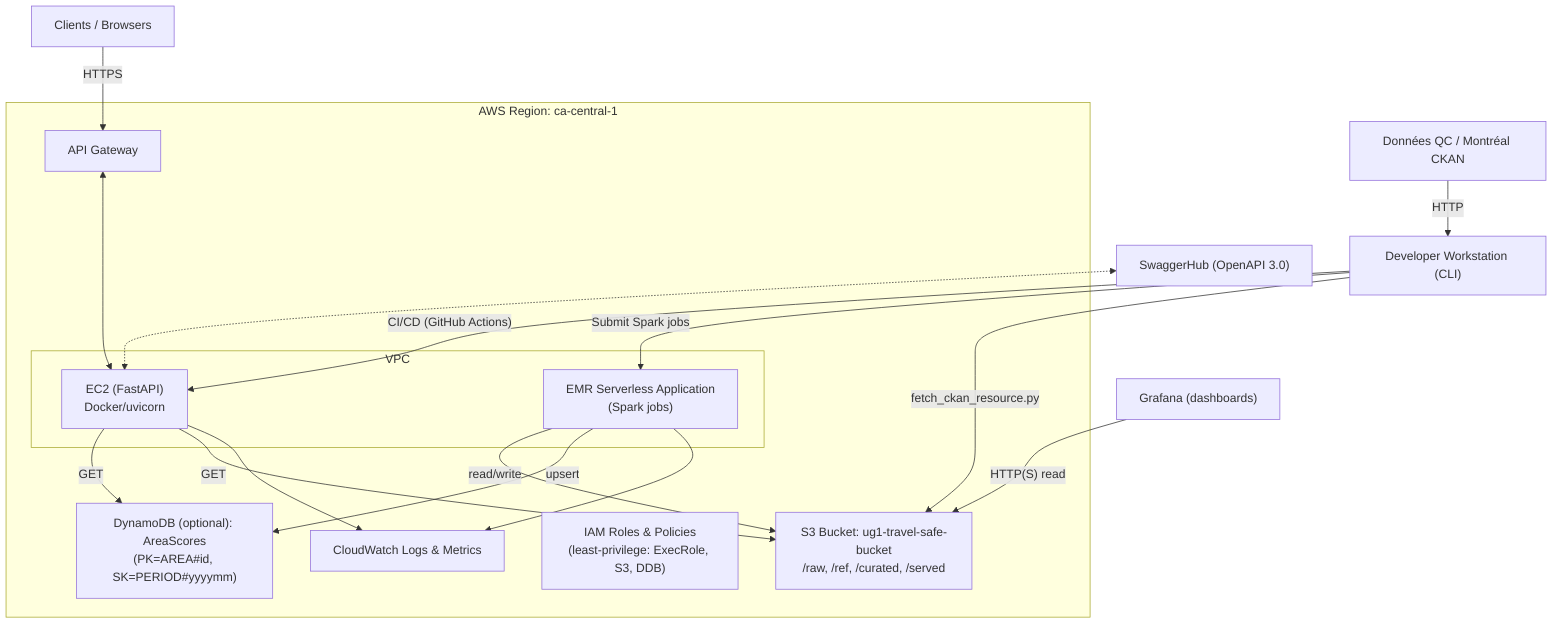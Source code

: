 graph TB
  subgraph "AWS Region: ca-central-1"
    subgraph "VPC"
      EC2["EC2 (FastAPI)\nDocker/uvicorn"]
      EMRS["EMR Serverless Application\n(Spark jobs)"]
    end
    S3["S3 Bucket: ug1-travel-safe-bucket\n/raw, /ref, /curated, /served"]
    DDB["DynamoDB (optional): AreaScores\n(PK=AREA#id, SK=PERIOD#yyyymm)"]
    IAM["IAM Roles & Policies\n(least-privilege: ExecRole, S3, DDB)"]
    APIGW["API Gateway"]
    CW["CloudWatch Logs & Metrics"]
  end

  SwaggerHub["SwaggerHub (OpenAPI 3.0)"]
  CKAN["Données QC / Montréal CKAN"]
  Dev["Developer Workstation (CLI)"]
  Users["Clients / Browsers"]
  Graf["Grafana (dashboards)"]

  Dev -- "CI/CD (GitHub Actions)" --> EC2
  Dev -- "Submit Spark jobs" --> EMRS
  CKAN -- "HTTP" --> Dev
  Dev -- "fetch_ckan_resource.py" --> S3
  EMRS -- "read/write" --> S3
  EMRS -- "upsert" --> DDB
  EC2 -- "GET" --> DDB
  EC2 -- "GET" --> S3
  APIGW <---> EC2
  Users -- "HTTPS" --> APIGW
  Graf -- "HTTP(S) read" --> S3
  EC2 --> CW
  EMRS --> CW
  SwaggerHub <-.-> EC2
